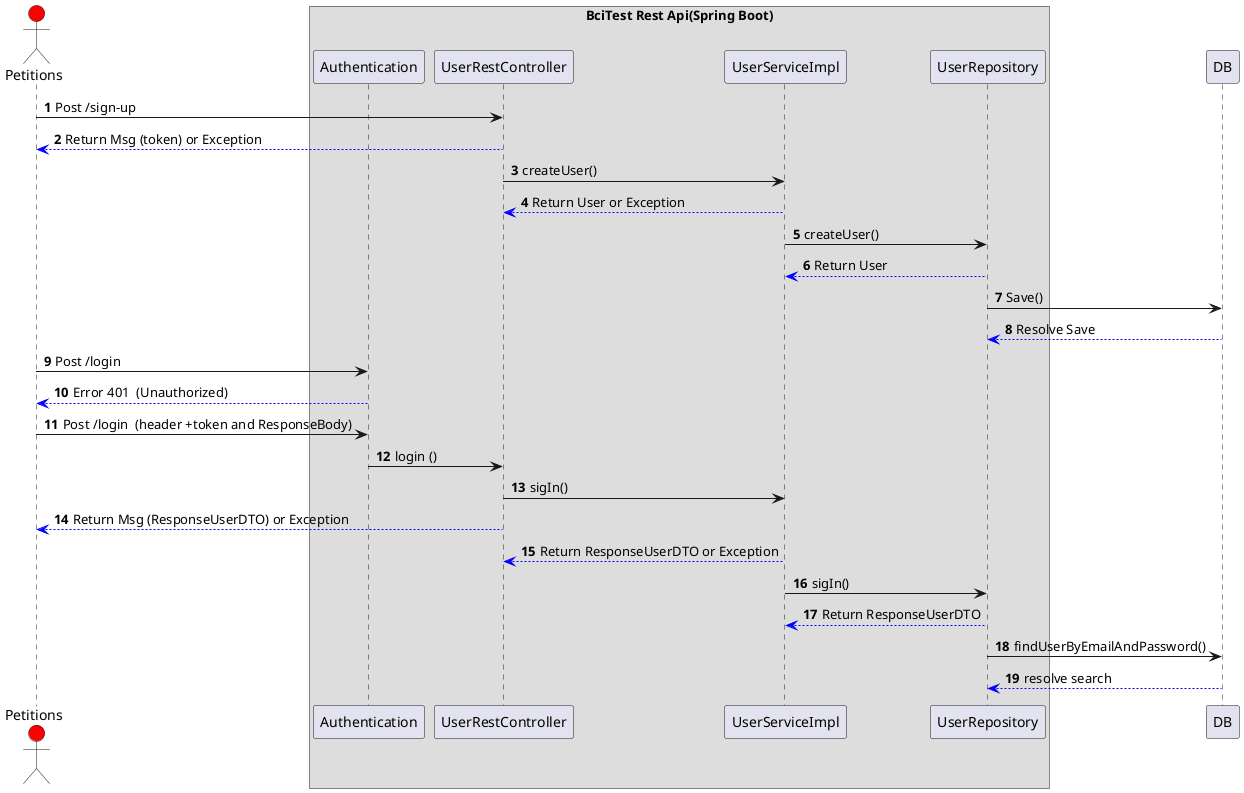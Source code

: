 @startuml
'https://plantuml.com/sequence-diagram

autonumber

actor Petitions #red

box BciTest Rest Api(Spring Boot)
 participant Authentication

 Petitions  -> UserRestController: Post /sign-up
  UserRestController  -[#0000FF]-> Petitions : Return Msg (token) or Exception
 UserRestController -> UserServiceImpl:createUser()
 UserServiceImpl  -[#0000FF]-> UserRestController : Return User or Exception
 UserServiceImpl -> UserRepository:createUser()
UserRepository -[#0000FF]-> UserServiceImpl: Return User


end box
UserRepository -> DB: Save()
DB -[#0000FF]->UserRepository : Resolve Save

Petitions -> Authentication : Post /login
Authentication -[#0000FF]->Petitions : Error 401  (Unauthorized)
Petitions -> Authentication : Post /login  (header +token and ResponseBody)
Authentication ->UserRestController : login ()
 UserRestController -> UserServiceImpl:sigIn()
  UserRestController  -[#0000FF]-> Petitions : Return Msg (ResponseUserDTO) or Exception
 UserServiceImpl  -[#0000FF]-> UserRestController : Return ResponseUserDTO or Exception
 UserServiceImpl -> UserRepository:sigIn()
 UserRepository -[#0000FF]-> UserServiceImpl: Return ResponseUserDTO
 UserRepository -> DB: findUserByEmailAndPassword()
 DB -[#0000FF]->UserRepository : resolve search


@enduml